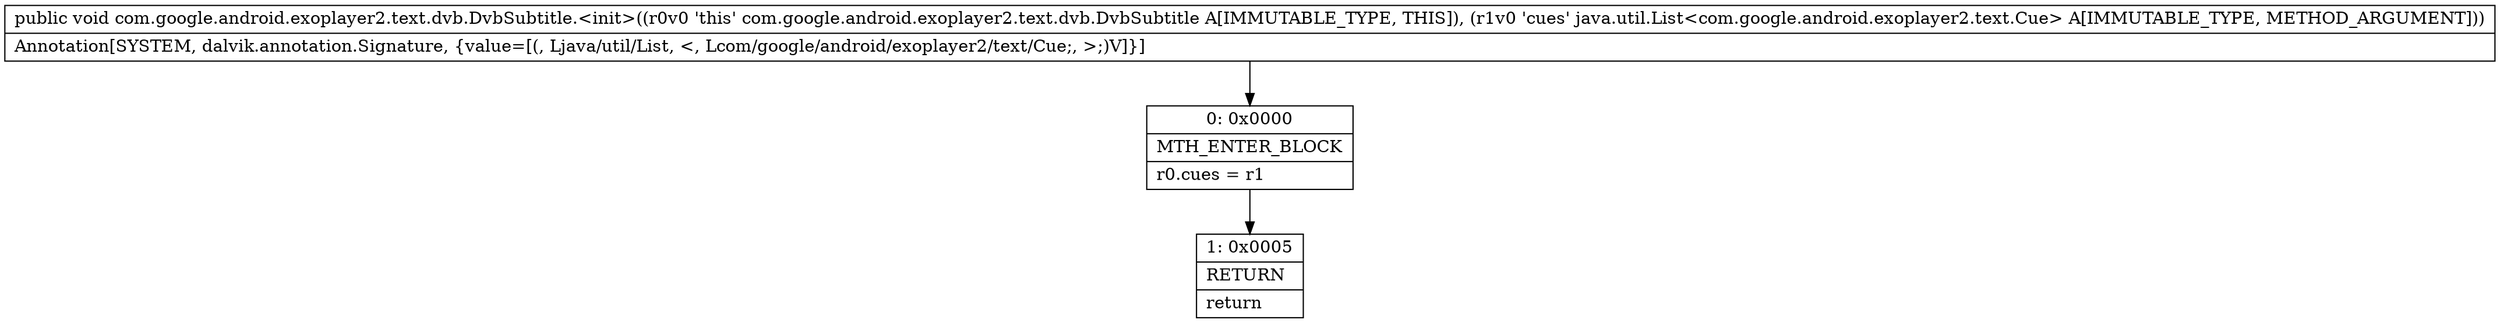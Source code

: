 digraph "CFG forcom.google.android.exoplayer2.text.dvb.DvbSubtitle.\<init\>(Ljava\/util\/List;)V" {
Node_0 [shape=record,label="{0\:\ 0x0000|MTH_ENTER_BLOCK\l|r0.cues = r1\l}"];
Node_1 [shape=record,label="{1\:\ 0x0005|RETURN\l|return\l}"];
MethodNode[shape=record,label="{public void com.google.android.exoplayer2.text.dvb.DvbSubtitle.\<init\>((r0v0 'this' com.google.android.exoplayer2.text.dvb.DvbSubtitle A[IMMUTABLE_TYPE, THIS]), (r1v0 'cues' java.util.List\<com.google.android.exoplayer2.text.Cue\> A[IMMUTABLE_TYPE, METHOD_ARGUMENT]))  | Annotation[SYSTEM, dalvik.annotation.Signature, \{value=[(, Ljava\/util\/List, \<, Lcom\/google\/android\/exoplayer2\/text\/Cue;, \>;)V]\}]\l}"];
MethodNode -> Node_0;
Node_0 -> Node_1;
}

